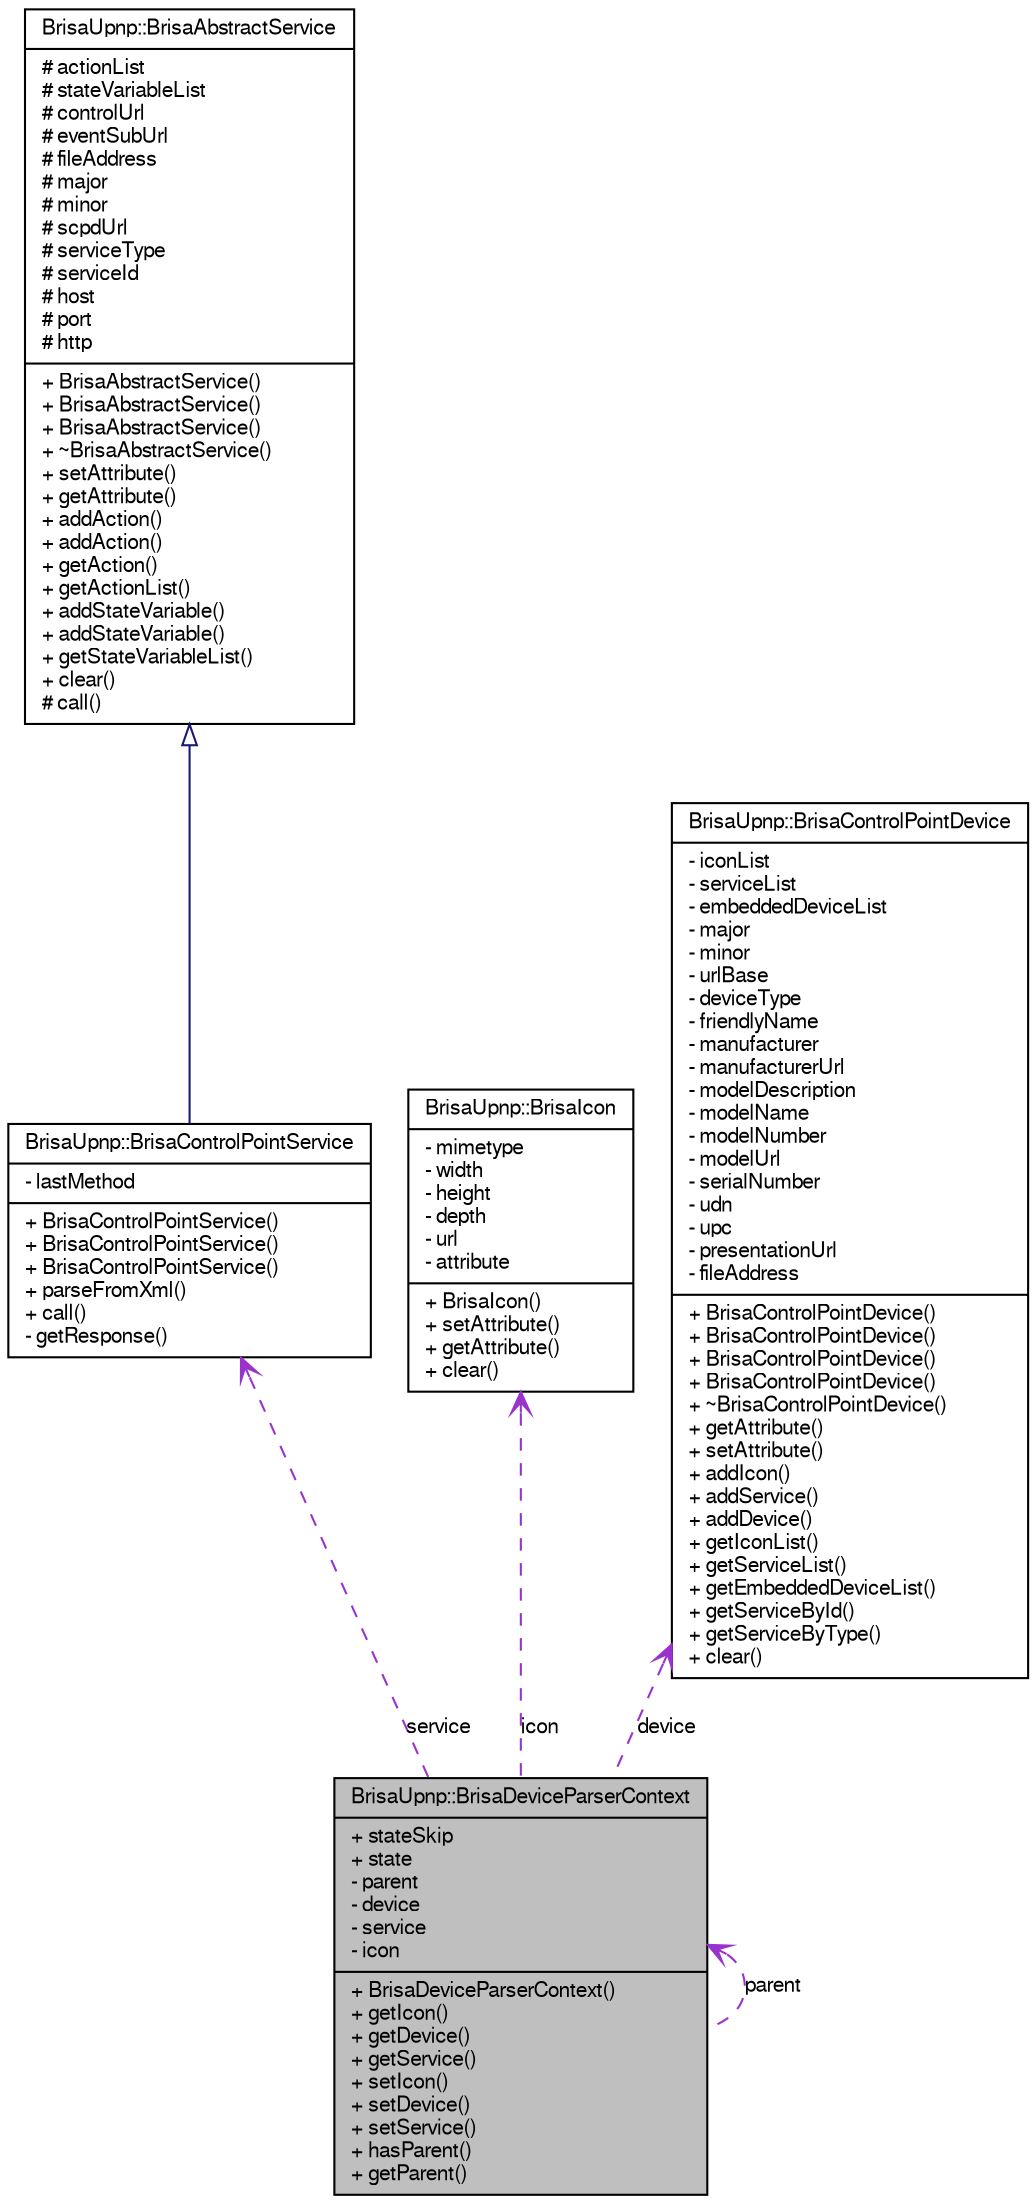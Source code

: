 digraph G
{
  bgcolor="transparent";
  edge [fontname="FreeSans",fontsize="10",labelfontname="FreeSans",labelfontsize="10"];
  node [fontname="FreeSans",fontsize="10",shape=record];
  Node1 [label="{BrisaUpnp::BrisaDeviceParserContext\n|+ stateSkip\l+ state\l- parent\l- device\l- service\l- icon\l|+ BrisaDeviceParserContext()\l+ getIcon()\l+ getDevice()\l+ getService()\l+ setIcon()\l+ setDevice()\l+ setService()\l+ hasParent()\l+ getParent()\l}",height=0.2,width=0.4,color="black", fillcolor="grey75", style="filled" fontcolor="black"];
  Node2 -> Node1 [dir=back,color="darkorchid3",fontsize="10",style="dashed",label="service",arrowtail="open"];
  Node2 [label="{BrisaUpnp::BrisaControlPointService\n|- lastMethod\l|+ BrisaControlPointService()\l+ BrisaControlPointService()\l+ BrisaControlPointService()\l+ parseFromXml()\l+ call()\l- getResponse()\l}",height=0.2,width=0.4,color="black",URL="$classBrisaUpnp_1_1BrisaControlPointService.html",tooltip="BrisaControlPointService is the class that implements action control in UPnP Architecture..."];
  Node3 -> Node2 [dir=back,color="midnightblue",fontsize="10",style="solid",arrowtail="empty"];
  Node3 [label="{BrisaUpnp::BrisaAbstractService\n|# actionList\l# stateVariableList\l# controlUrl\l# eventSubUrl\l# fileAddress\l# major\l# minor\l# scpdUrl\l# serviceType\l# serviceId\l# host\l# port\l# http\l|+ BrisaAbstractService()\l+ BrisaAbstractService()\l+ BrisaAbstractService()\l+ ~BrisaAbstractService()\l+ setAttribute()\l+ getAttribute()\l+ addAction()\l+ addAction()\l+ getAction()\l+ getActionList()\l+ addStateVariable()\l+ addStateVariable()\l+ getStateVariableList()\l+ clear()\l# call()\l}",height=0.2,width=0.4,color="black",URL="$classBrisaUpnp_1_1BrisaAbstractService.html",tooltip="An abstract class for the control point side and device side service."];
  Node4 -> Node1 [dir=back,color="darkorchid3",fontsize="10",style="dashed",label="icon",arrowtail="open"];
  Node4 [label="{BrisaUpnp::BrisaIcon\n|- mimetype\l- width\l- height\l- depth\l- url\l- attribute\l|+ BrisaIcon()\l+ setAttribute()\l+ getAttribute()\l+ clear()\l}",height=0.2,width=0.4,color="black",URL="$classBrisaUpnp_1_1BrisaIcon.html"];
  Node5 -> Node1 [dir=back,color="darkorchid3",fontsize="10",style="dashed",label="device",arrowtail="open"];
  Node5 [label="{BrisaUpnp::BrisaControlPointDevice\n|- iconList\l- serviceList\l- embeddedDeviceList\l- major\l- minor\l- urlBase\l- deviceType\l- friendlyName\l- manufacturer\l- manufacturerUrl\l- modelDescription\l- modelName\l- modelNumber\l- modelUrl\l- serialNumber\l- udn\l- upc\l- presentationUrl\l- fileAddress\l|+ BrisaControlPointDevice()\l+ BrisaControlPointDevice()\l+ BrisaControlPointDevice()\l+ BrisaControlPointDevice()\l+ ~BrisaControlPointDevice()\l+ getAttribute()\l+ setAttribute()\l+ addIcon()\l+ addService()\l+ addDevice()\l+ getIconList()\l+ getServiceList()\l+ getEmbeddedDeviceList()\l+ getServiceById()\l+ getServiceByType()\l+ clear()\l}",height=0.2,width=0.4,color="black",URL="$classBrisaUpnp_1_1BrisaControlPointDevice.html",tooltip="Class that implements the devices that control point part is going to handle."];
  Node1 -> Node1 [dir=back,color="darkorchid3",fontsize="10",style="dashed",label="parent",arrowtail="open"];
}
